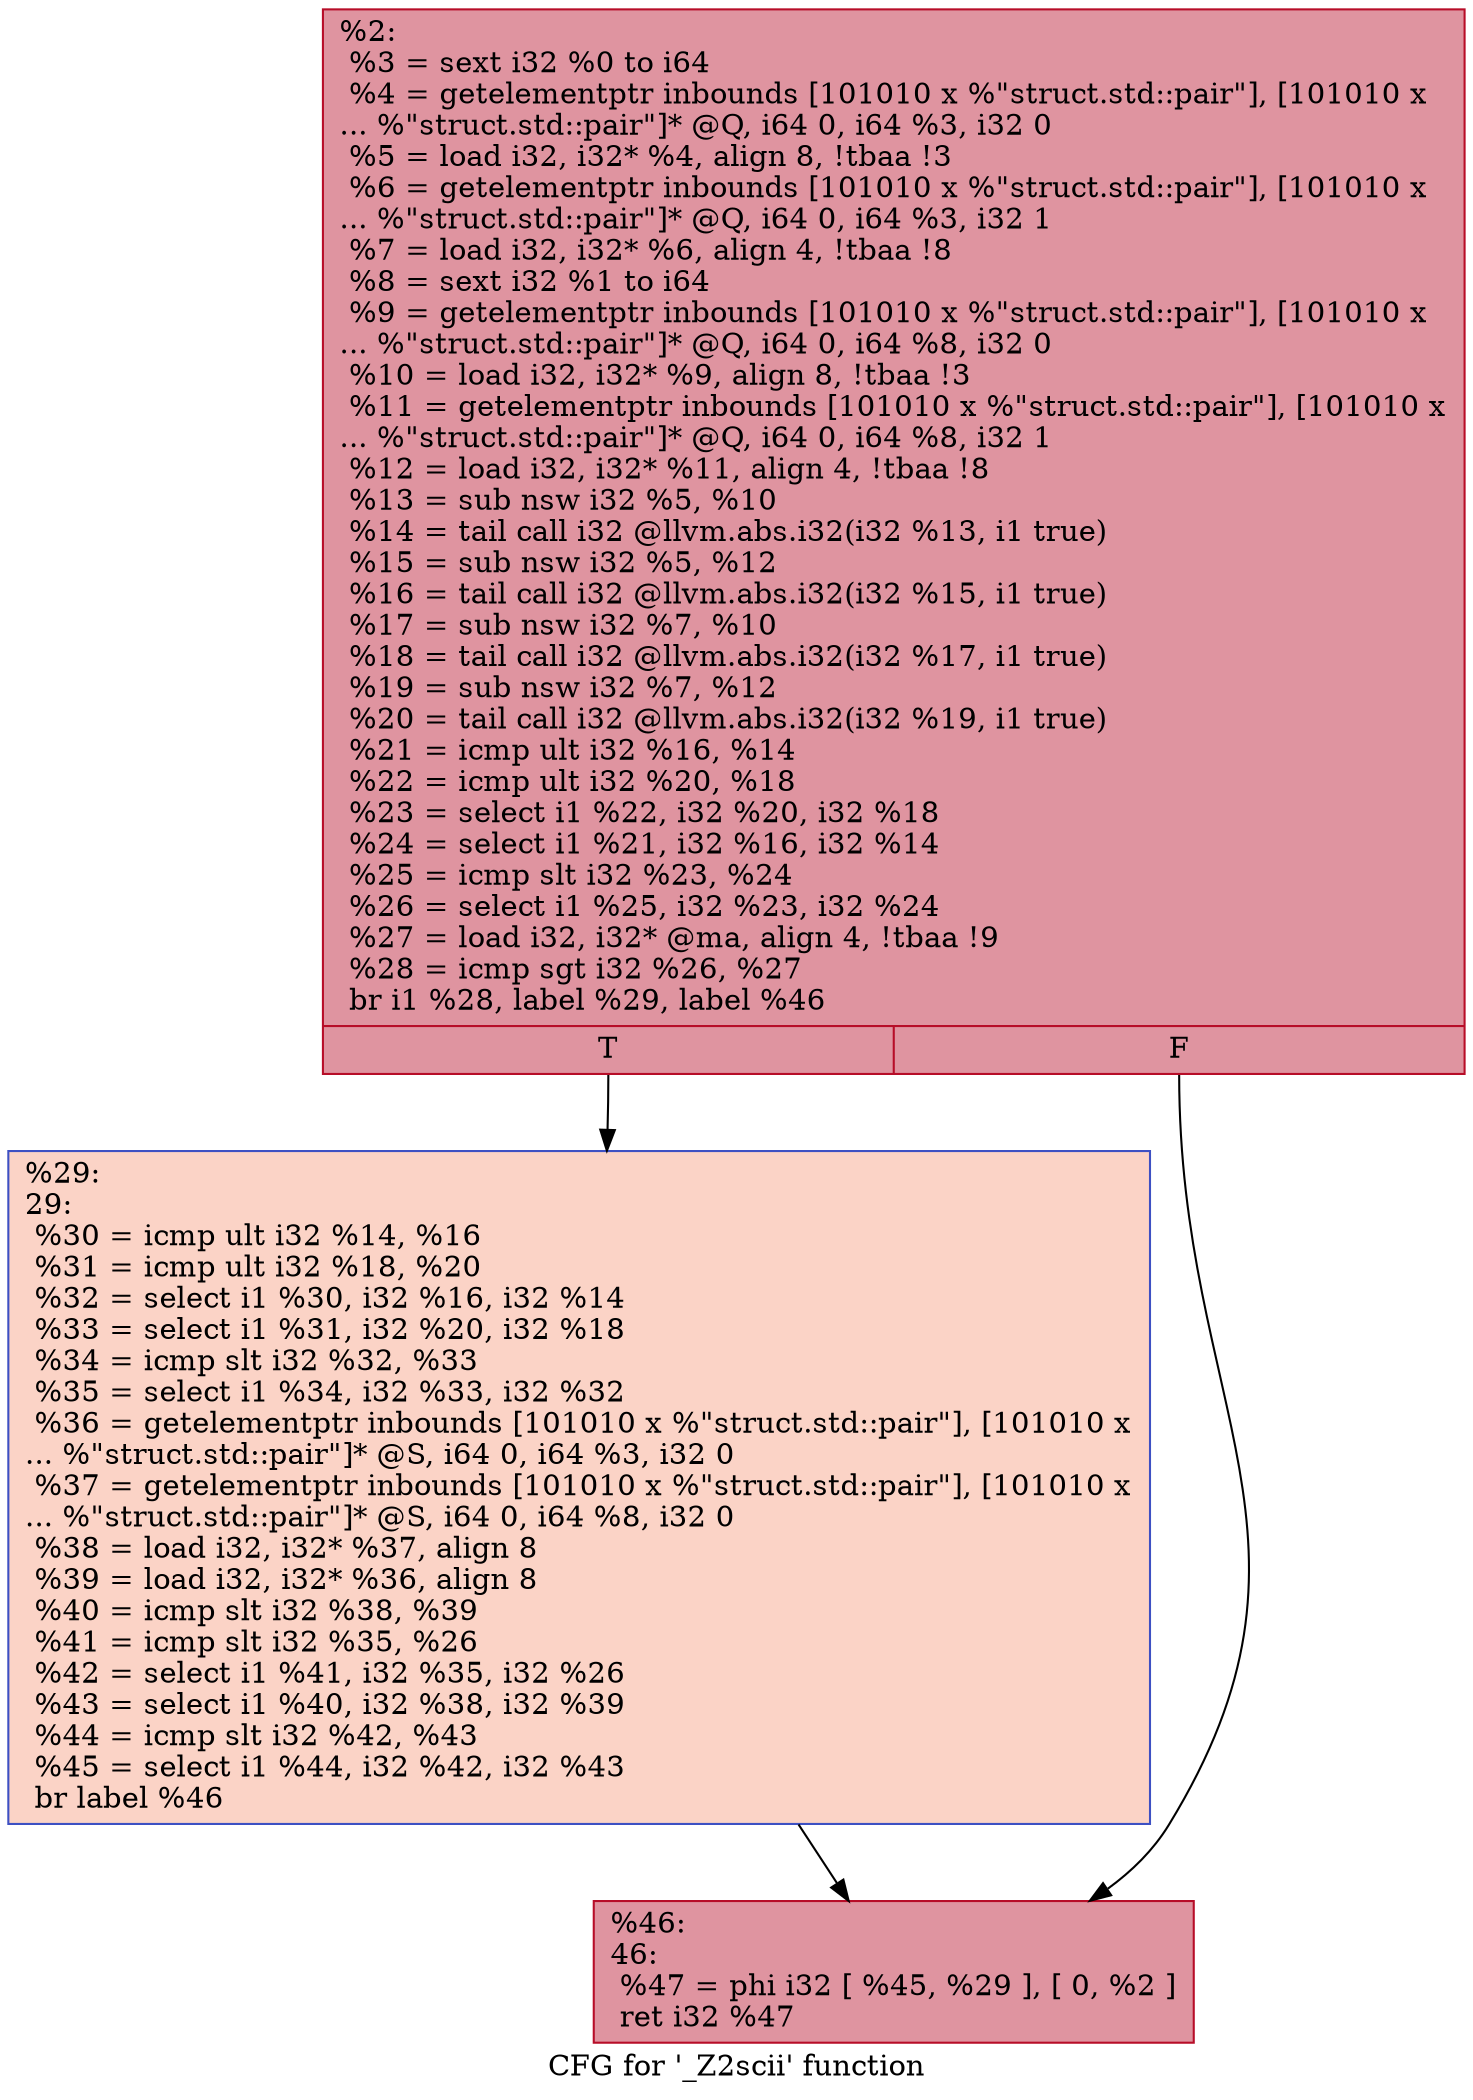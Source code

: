 digraph "CFG for '_Z2scii' function" {
	label="CFG for '_Z2scii' function";

	Node0x556a7913e5e0 [shape=record,color="#b70d28ff", style=filled, fillcolor="#b70d2870",label="{%2:\l  %3 = sext i32 %0 to i64\l  %4 = getelementptr inbounds [101010 x %\"struct.std::pair\"], [101010 x\l... %\"struct.std::pair\"]* @Q, i64 0, i64 %3, i32 0\l  %5 = load i32, i32* %4, align 8, !tbaa !3\l  %6 = getelementptr inbounds [101010 x %\"struct.std::pair\"], [101010 x\l... %\"struct.std::pair\"]* @Q, i64 0, i64 %3, i32 1\l  %7 = load i32, i32* %6, align 4, !tbaa !8\l  %8 = sext i32 %1 to i64\l  %9 = getelementptr inbounds [101010 x %\"struct.std::pair\"], [101010 x\l... %\"struct.std::pair\"]* @Q, i64 0, i64 %8, i32 0\l  %10 = load i32, i32* %9, align 8, !tbaa !3\l  %11 = getelementptr inbounds [101010 x %\"struct.std::pair\"], [101010 x\l... %\"struct.std::pair\"]* @Q, i64 0, i64 %8, i32 1\l  %12 = load i32, i32* %11, align 4, !tbaa !8\l  %13 = sub nsw i32 %5, %10\l  %14 = tail call i32 @llvm.abs.i32(i32 %13, i1 true)\l  %15 = sub nsw i32 %5, %12\l  %16 = tail call i32 @llvm.abs.i32(i32 %15, i1 true)\l  %17 = sub nsw i32 %7, %10\l  %18 = tail call i32 @llvm.abs.i32(i32 %17, i1 true)\l  %19 = sub nsw i32 %7, %12\l  %20 = tail call i32 @llvm.abs.i32(i32 %19, i1 true)\l  %21 = icmp ult i32 %16, %14\l  %22 = icmp ult i32 %20, %18\l  %23 = select i1 %22, i32 %20, i32 %18\l  %24 = select i1 %21, i32 %16, i32 %14\l  %25 = icmp slt i32 %23, %24\l  %26 = select i1 %25, i32 %23, i32 %24\l  %27 = load i32, i32* @ma, align 4, !tbaa !9\l  %28 = icmp sgt i32 %26, %27\l  br i1 %28, label %29, label %46\l|{<s0>T|<s1>F}}"];
	Node0x556a7913e5e0:s0 -> Node0x556a79140ec0;
	Node0x556a7913e5e0:s1 -> Node0x556a79140f50;
	Node0x556a79140ec0 [shape=record,color="#3d50c3ff", style=filled, fillcolor="#f59c7d70",label="{%29:\l29:                                               \l  %30 = icmp ult i32 %14, %16\l  %31 = icmp ult i32 %18, %20\l  %32 = select i1 %30, i32 %16, i32 %14\l  %33 = select i1 %31, i32 %20, i32 %18\l  %34 = icmp slt i32 %32, %33\l  %35 = select i1 %34, i32 %33, i32 %32\l  %36 = getelementptr inbounds [101010 x %\"struct.std::pair\"], [101010 x\l... %\"struct.std::pair\"]* @S, i64 0, i64 %3, i32 0\l  %37 = getelementptr inbounds [101010 x %\"struct.std::pair\"], [101010 x\l... %\"struct.std::pair\"]* @S, i64 0, i64 %8, i32 0\l  %38 = load i32, i32* %37, align 8\l  %39 = load i32, i32* %36, align 8\l  %40 = icmp slt i32 %38, %39\l  %41 = icmp slt i32 %35, %26\l  %42 = select i1 %41, i32 %35, i32 %26\l  %43 = select i1 %40, i32 %38, i32 %39\l  %44 = icmp slt i32 %42, %43\l  %45 = select i1 %44, i32 %42, i32 %43\l  br label %46\l}"];
	Node0x556a79140ec0 -> Node0x556a79140f50;
	Node0x556a79140f50 [shape=record,color="#b70d28ff", style=filled, fillcolor="#b70d2870",label="{%46:\l46:                                               \l  %47 = phi i32 [ %45, %29 ], [ 0, %2 ]\l  ret i32 %47\l}"];
}
